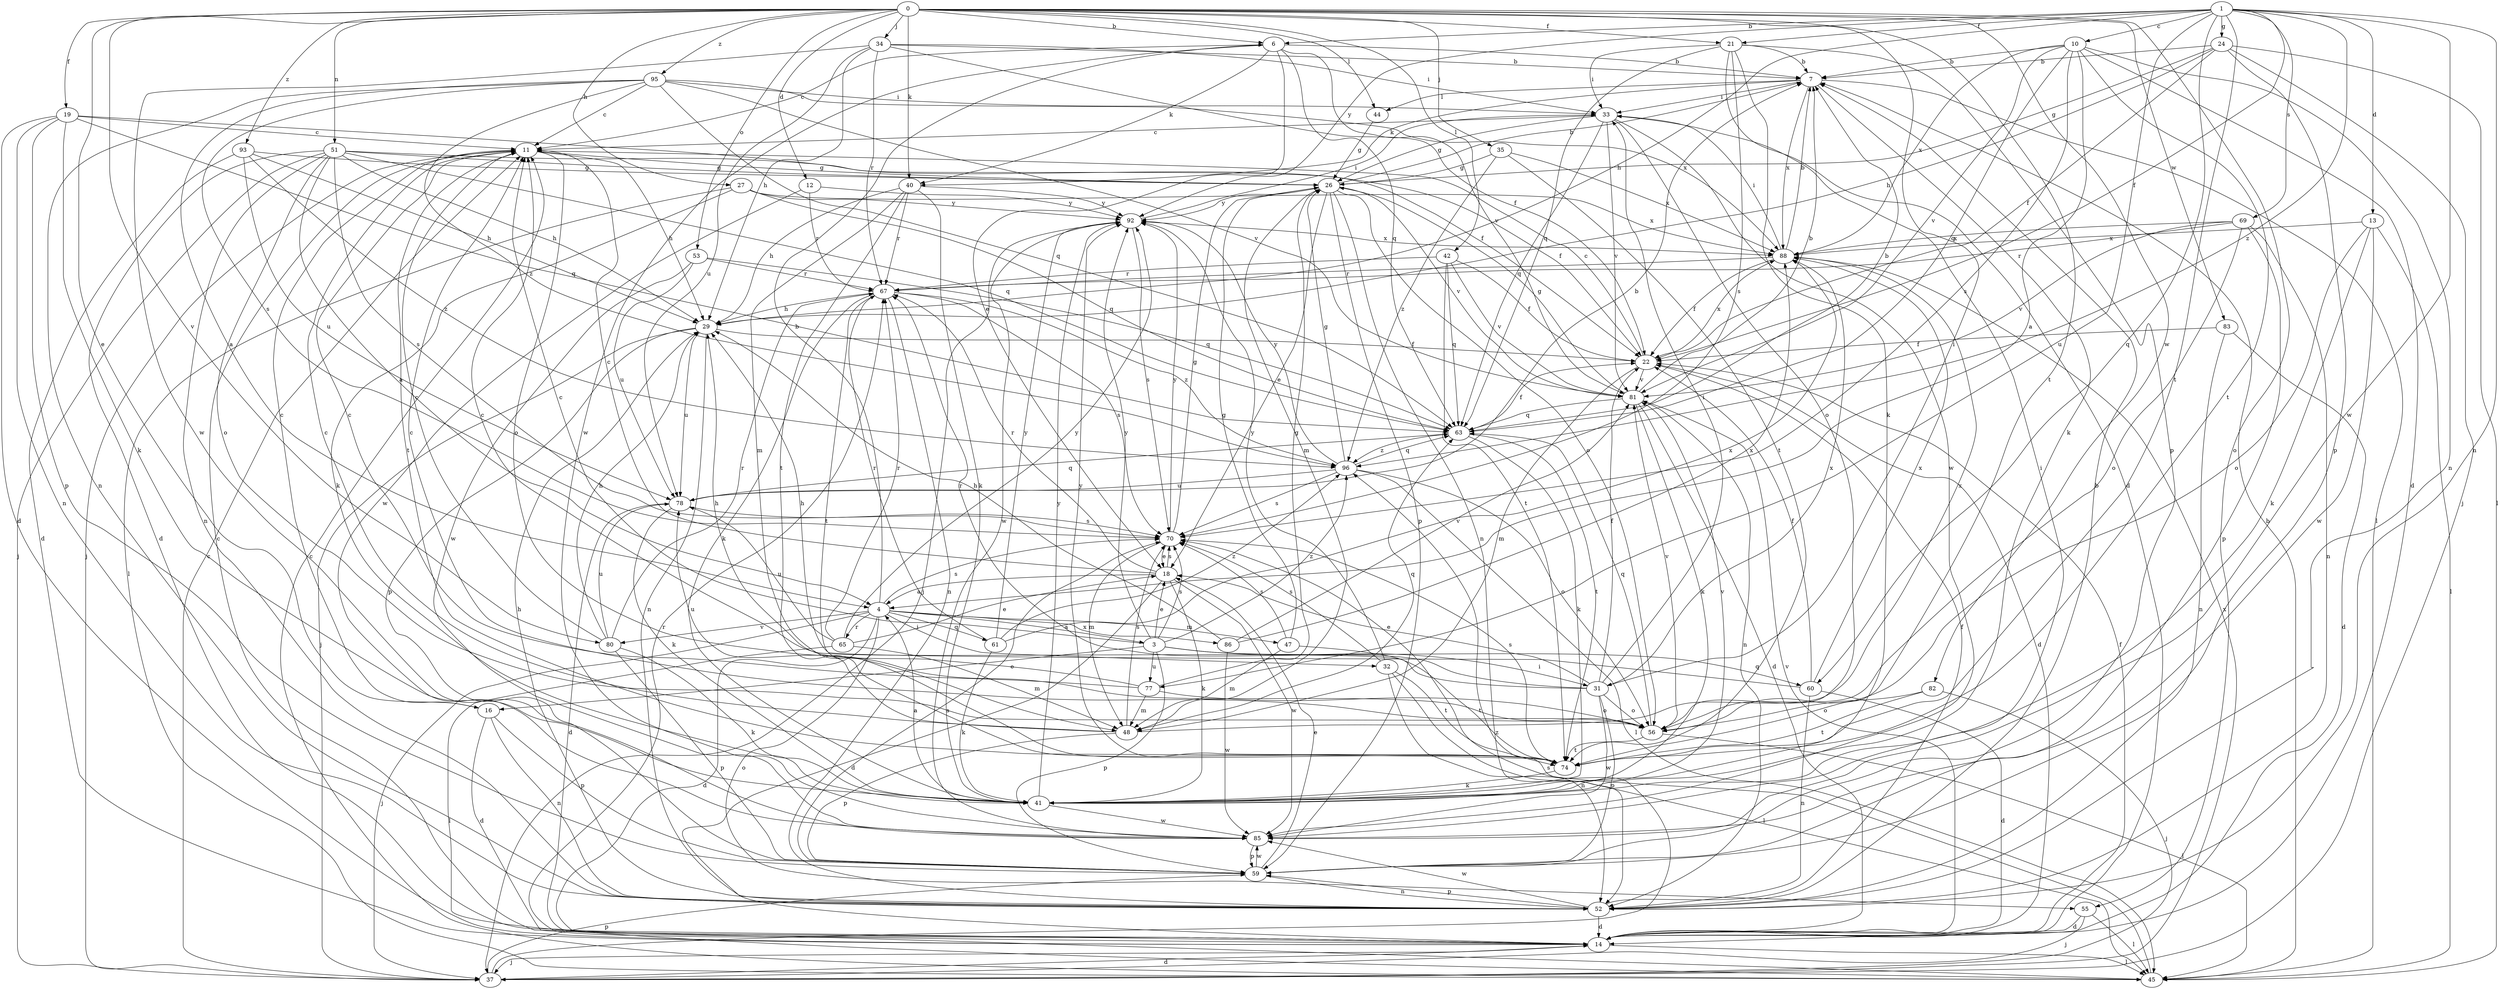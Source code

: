 strict digraph  {
0;
1;
3;
4;
6;
7;
10;
11;
12;
13;
14;
16;
18;
19;
21;
22;
24;
26;
27;
29;
31;
32;
33;
34;
35;
37;
40;
41;
42;
44;
45;
47;
48;
51;
52;
53;
55;
56;
59;
60;
61;
63;
65;
67;
69;
70;
74;
77;
78;
80;
81;
82;
83;
85;
86;
88;
92;
93;
95;
96;
0 -> 6  [label=b];
0 -> 12  [label=d];
0 -> 16  [label=e];
0 -> 19  [label=f];
0 -> 21  [label=f];
0 -> 27  [label=h];
0 -> 31  [label=i];
0 -> 34  [label=j];
0 -> 35  [label=j];
0 -> 40  [label=k];
0 -> 42  [label=l];
0 -> 44  [label=l];
0 -> 51  [label=n];
0 -> 53  [label=o];
0 -> 55  [label=o];
0 -> 74  [label=t];
0 -> 80  [label=v];
0 -> 82  [label=w];
0 -> 83  [label=w];
0 -> 93  [label=z];
0 -> 95  [label=z];
1 -> 6  [label=b];
1 -> 10  [label=c];
1 -> 13  [label=d];
1 -> 21  [label=f];
1 -> 22  [label=f];
1 -> 24  [label=g];
1 -> 29  [label=h];
1 -> 52  [label=n];
1 -> 60  [label=q];
1 -> 69  [label=s];
1 -> 74  [label=t];
1 -> 77  [label=u];
1 -> 85  [label=w];
1 -> 92  [label=y];
1 -> 96  [label=z];
3 -> 11  [label=c];
3 -> 16  [label=e];
3 -> 18  [label=e];
3 -> 31  [label=i];
3 -> 59  [label=p];
3 -> 60  [label=q];
3 -> 70  [label=s];
3 -> 77  [label=u];
3 -> 92  [label=y];
3 -> 96  [label=z];
4 -> 3  [label=a];
4 -> 6  [label=b];
4 -> 14  [label=d];
4 -> 32  [label=i];
4 -> 37  [label=j];
4 -> 47  [label=m];
4 -> 55  [label=o];
4 -> 61  [label=q];
4 -> 65  [label=r];
4 -> 70  [label=s];
4 -> 80  [label=v];
4 -> 86  [label=x];
6 -> 7  [label=b];
6 -> 11  [label=c];
6 -> 18  [label=e];
6 -> 40  [label=k];
6 -> 63  [label=q];
6 -> 81  [label=v];
6 -> 85  [label=w];
7 -> 33  [label=i];
7 -> 40  [label=k];
7 -> 41  [label=k];
7 -> 44  [label=l];
7 -> 45  [label=l];
7 -> 88  [label=x];
10 -> 4  [label=a];
10 -> 7  [label=b];
10 -> 14  [label=d];
10 -> 52  [label=n];
10 -> 63  [label=q];
10 -> 70  [label=s];
10 -> 74  [label=t];
10 -> 81  [label=v];
10 -> 88  [label=x];
11 -> 26  [label=g];
11 -> 29  [label=h];
11 -> 37  [label=j];
11 -> 56  [label=o];
11 -> 74  [label=t];
12 -> 67  [label=r];
12 -> 85  [label=w];
12 -> 92  [label=y];
13 -> 41  [label=k];
13 -> 45  [label=l];
13 -> 56  [label=o];
13 -> 85  [label=w];
13 -> 88  [label=x];
14 -> 11  [label=c];
14 -> 22  [label=f];
14 -> 37  [label=j];
14 -> 45  [label=l];
14 -> 81  [label=v];
16 -> 11  [label=c];
16 -> 14  [label=d];
16 -> 52  [label=n];
16 -> 59  [label=p];
18 -> 4  [label=a];
18 -> 11  [label=c];
18 -> 14  [label=d];
18 -> 41  [label=k];
18 -> 67  [label=r];
18 -> 70  [label=s];
18 -> 85  [label=w];
19 -> 11  [label=c];
19 -> 14  [label=d];
19 -> 22  [label=f];
19 -> 41  [label=k];
19 -> 52  [label=n];
19 -> 59  [label=p];
19 -> 63  [label=q];
21 -> 7  [label=b];
21 -> 14  [label=d];
21 -> 33  [label=i];
21 -> 41  [label=k];
21 -> 59  [label=p];
21 -> 63  [label=q];
21 -> 70  [label=s];
22 -> 11  [label=c];
22 -> 14  [label=d];
22 -> 48  [label=m];
22 -> 81  [label=v];
22 -> 88  [label=x];
24 -> 7  [label=b];
24 -> 22  [label=f];
24 -> 26  [label=g];
24 -> 29  [label=h];
24 -> 37  [label=j];
24 -> 45  [label=l];
24 -> 59  [label=p];
26 -> 7  [label=b];
26 -> 18  [label=e];
26 -> 48  [label=m];
26 -> 52  [label=n];
26 -> 56  [label=o];
26 -> 59  [label=p];
26 -> 81  [label=v];
26 -> 92  [label=y];
27 -> 41  [label=k];
27 -> 45  [label=l];
27 -> 63  [label=q];
27 -> 88  [label=x];
27 -> 92  [label=y];
29 -> 22  [label=f];
29 -> 37  [label=j];
29 -> 52  [label=n];
29 -> 59  [label=p];
29 -> 78  [label=u];
31 -> 11  [label=c];
31 -> 18  [label=e];
31 -> 22  [label=f];
31 -> 33  [label=i];
31 -> 56  [label=o];
31 -> 59  [label=p];
31 -> 67  [label=r];
31 -> 85  [label=w];
31 -> 88  [label=x];
32 -> 45  [label=l];
32 -> 52  [label=n];
32 -> 70  [label=s];
32 -> 74  [label=t];
32 -> 92  [label=y];
33 -> 11  [label=c];
33 -> 26  [label=g];
33 -> 56  [label=o];
33 -> 63  [label=q];
33 -> 81  [label=v];
33 -> 85  [label=w];
34 -> 7  [label=b];
34 -> 22  [label=f];
34 -> 29  [label=h];
34 -> 33  [label=i];
34 -> 67  [label=r];
34 -> 78  [label=u];
34 -> 85  [label=w];
35 -> 26  [label=g];
35 -> 74  [label=t];
35 -> 88  [label=x];
35 -> 96  [label=z];
37 -> 11  [label=c];
37 -> 14  [label=d];
37 -> 59  [label=p];
37 -> 88  [label=x];
37 -> 96  [label=z];
40 -> 29  [label=h];
40 -> 41  [label=k];
40 -> 48  [label=m];
40 -> 67  [label=r];
40 -> 74  [label=t];
40 -> 92  [label=y];
41 -> 4  [label=a];
41 -> 81  [label=v];
41 -> 85  [label=w];
41 -> 92  [label=y];
42 -> 22  [label=f];
42 -> 63  [label=q];
42 -> 67  [label=r];
42 -> 74  [label=t];
42 -> 81  [label=v];
44 -> 26  [label=g];
45 -> 7  [label=b];
45 -> 11  [label=c];
45 -> 67  [label=r];
45 -> 70  [label=s];
47 -> 26  [label=g];
47 -> 48  [label=m];
47 -> 70  [label=s];
47 -> 74  [label=t];
48 -> 11  [label=c];
48 -> 59  [label=p];
48 -> 63  [label=q];
48 -> 70  [label=s];
48 -> 78  [label=u];
48 -> 88  [label=x];
51 -> 4  [label=a];
51 -> 14  [label=d];
51 -> 22  [label=f];
51 -> 26  [label=g];
51 -> 29  [label=h];
51 -> 37  [label=j];
51 -> 52  [label=n];
51 -> 56  [label=o];
51 -> 63  [label=q];
51 -> 70  [label=s];
52 -> 7  [label=b];
52 -> 14  [label=d];
52 -> 22  [label=f];
52 -> 29  [label=h];
52 -> 59  [label=p];
52 -> 85  [label=w];
53 -> 63  [label=q];
53 -> 67  [label=r];
53 -> 78  [label=u];
53 -> 85  [label=w];
55 -> 14  [label=d];
55 -> 37  [label=j];
55 -> 45  [label=l];
56 -> 11  [label=c];
56 -> 45  [label=l];
56 -> 63  [label=q];
56 -> 74  [label=t];
56 -> 81  [label=v];
59 -> 18  [label=e];
59 -> 52  [label=n];
59 -> 70  [label=s];
59 -> 85  [label=w];
60 -> 14  [label=d];
60 -> 22  [label=f];
60 -> 29  [label=h];
60 -> 52  [label=n];
60 -> 88  [label=x];
61 -> 41  [label=k];
61 -> 67  [label=r];
61 -> 88  [label=x];
61 -> 92  [label=y];
61 -> 96  [label=z];
63 -> 7  [label=b];
63 -> 22  [label=f];
63 -> 41  [label=k];
63 -> 74  [label=t];
63 -> 96  [label=z];
65 -> 18  [label=e];
65 -> 45  [label=l];
65 -> 48  [label=m];
65 -> 67  [label=r];
65 -> 78  [label=u];
65 -> 92  [label=y];
67 -> 29  [label=h];
67 -> 41  [label=k];
67 -> 52  [label=n];
67 -> 70  [label=s];
67 -> 74  [label=t];
67 -> 96  [label=z];
69 -> 52  [label=n];
69 -> 56  [label=o];
69 -> 59  [label=p];
69 -> 67  [label=r];
69 -> 81  [label=v];
69 -> 88  [label=x];
70 -> 18  [label=e];
70 -> 26  [label=g];
70 -> 48  [label=m];
70 -> 92  [label=y];
74 -> 41  [label=k];
74 -> 70  [label=s];
74 -> 92  [label=y];
77 -> 11  [label=c];
77 -> 26  [label=g];
77 -> 29  [label=h];
77 -> 48  [label=m];
77 -> 56  [label=o];
78 -> 7  [label=b];
78 -> 14  [label=d];
78 -> 41  [label=k];
78 -> 63  [label=q];
78 -> 70  [label=s];
80 -> 11  [label=c];
80 -> 29  [label=h];
80 -> 41  [label=k];
80 -> 59  [label=p];
80 -> 67  [label=r];
80 -> 78  [label=u];
81 -> 7  [label=b];
81 -> 14  [label=d];
81 -> 26  [label=g];
81 -> 41  [label=k];
81 -> 52  [label=n];
81 -> 63  [label=q];
82 -> 37  [label=j];
82 -> 56  [label=o];
82 -> 74  [label=t];
83 -> 14  [label=d];
83 -> 22  [label=f];
83 -> 52  [label=n];
85 -> 33  [label=i];
85 -> 59  [label=p];
86 -> 29  [label=h];
86 -> 81  [label=v];
86 -> 85  [label=w];
86 -> 88  [label=x];
88 -> 7  [label=b];
88 -> 22  [label=f];
88 -> 33  [label=i];
88 -> 67  [label=r];
92 -> 33  [label=i];
92 -> 37  [label=j];
92 -> 70  [label=s];
92 -> 85  [label=w];
92 -> 88  [label=x];
93 -> 14  [label=d];
93 -> 26  [label=g];
93 -> 29  [label=h];
93 -> 78  [label=u];
93 -> 96  [label=z];
95 -> 4  [label=a];
95 -> 11  [label=c];
95 -> 33  [label=i];
95 -> 52  [label=n];
95 -> 63  [label=q];
95 -> 70  [label=s];
95 -> 81  [label=v];
95 -> 88  [label=x];
95 -> 96  [label=z];
96 -> 26  [label=g];
96 -> 45  [label=l];
96 -> 56  [label=o];
96 -> 63  [label=q];
96 -> 70  [label=s];
96 -> 78  [label=u];
96 -> 92  [label=y];
}
